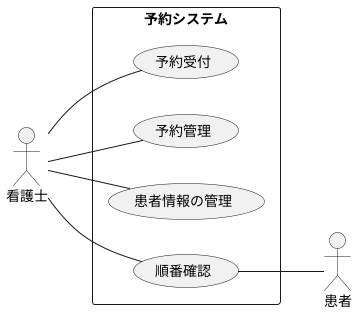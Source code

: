 @startuml 演習6-3-1
left to right direction
actor 患者 as patient
actor 看護士 as doctor
rectangle 予約システム{
    usecase 予約受付
    usecase 予約管理
    usecase 患者情報の管理
    usecase 順番確認
}
doctor -- 予約受付
doctor -- 予約管理
doctor -- 患者情報の管理
doctor -- 順番確認
順番確認 -- patient
@enduml
